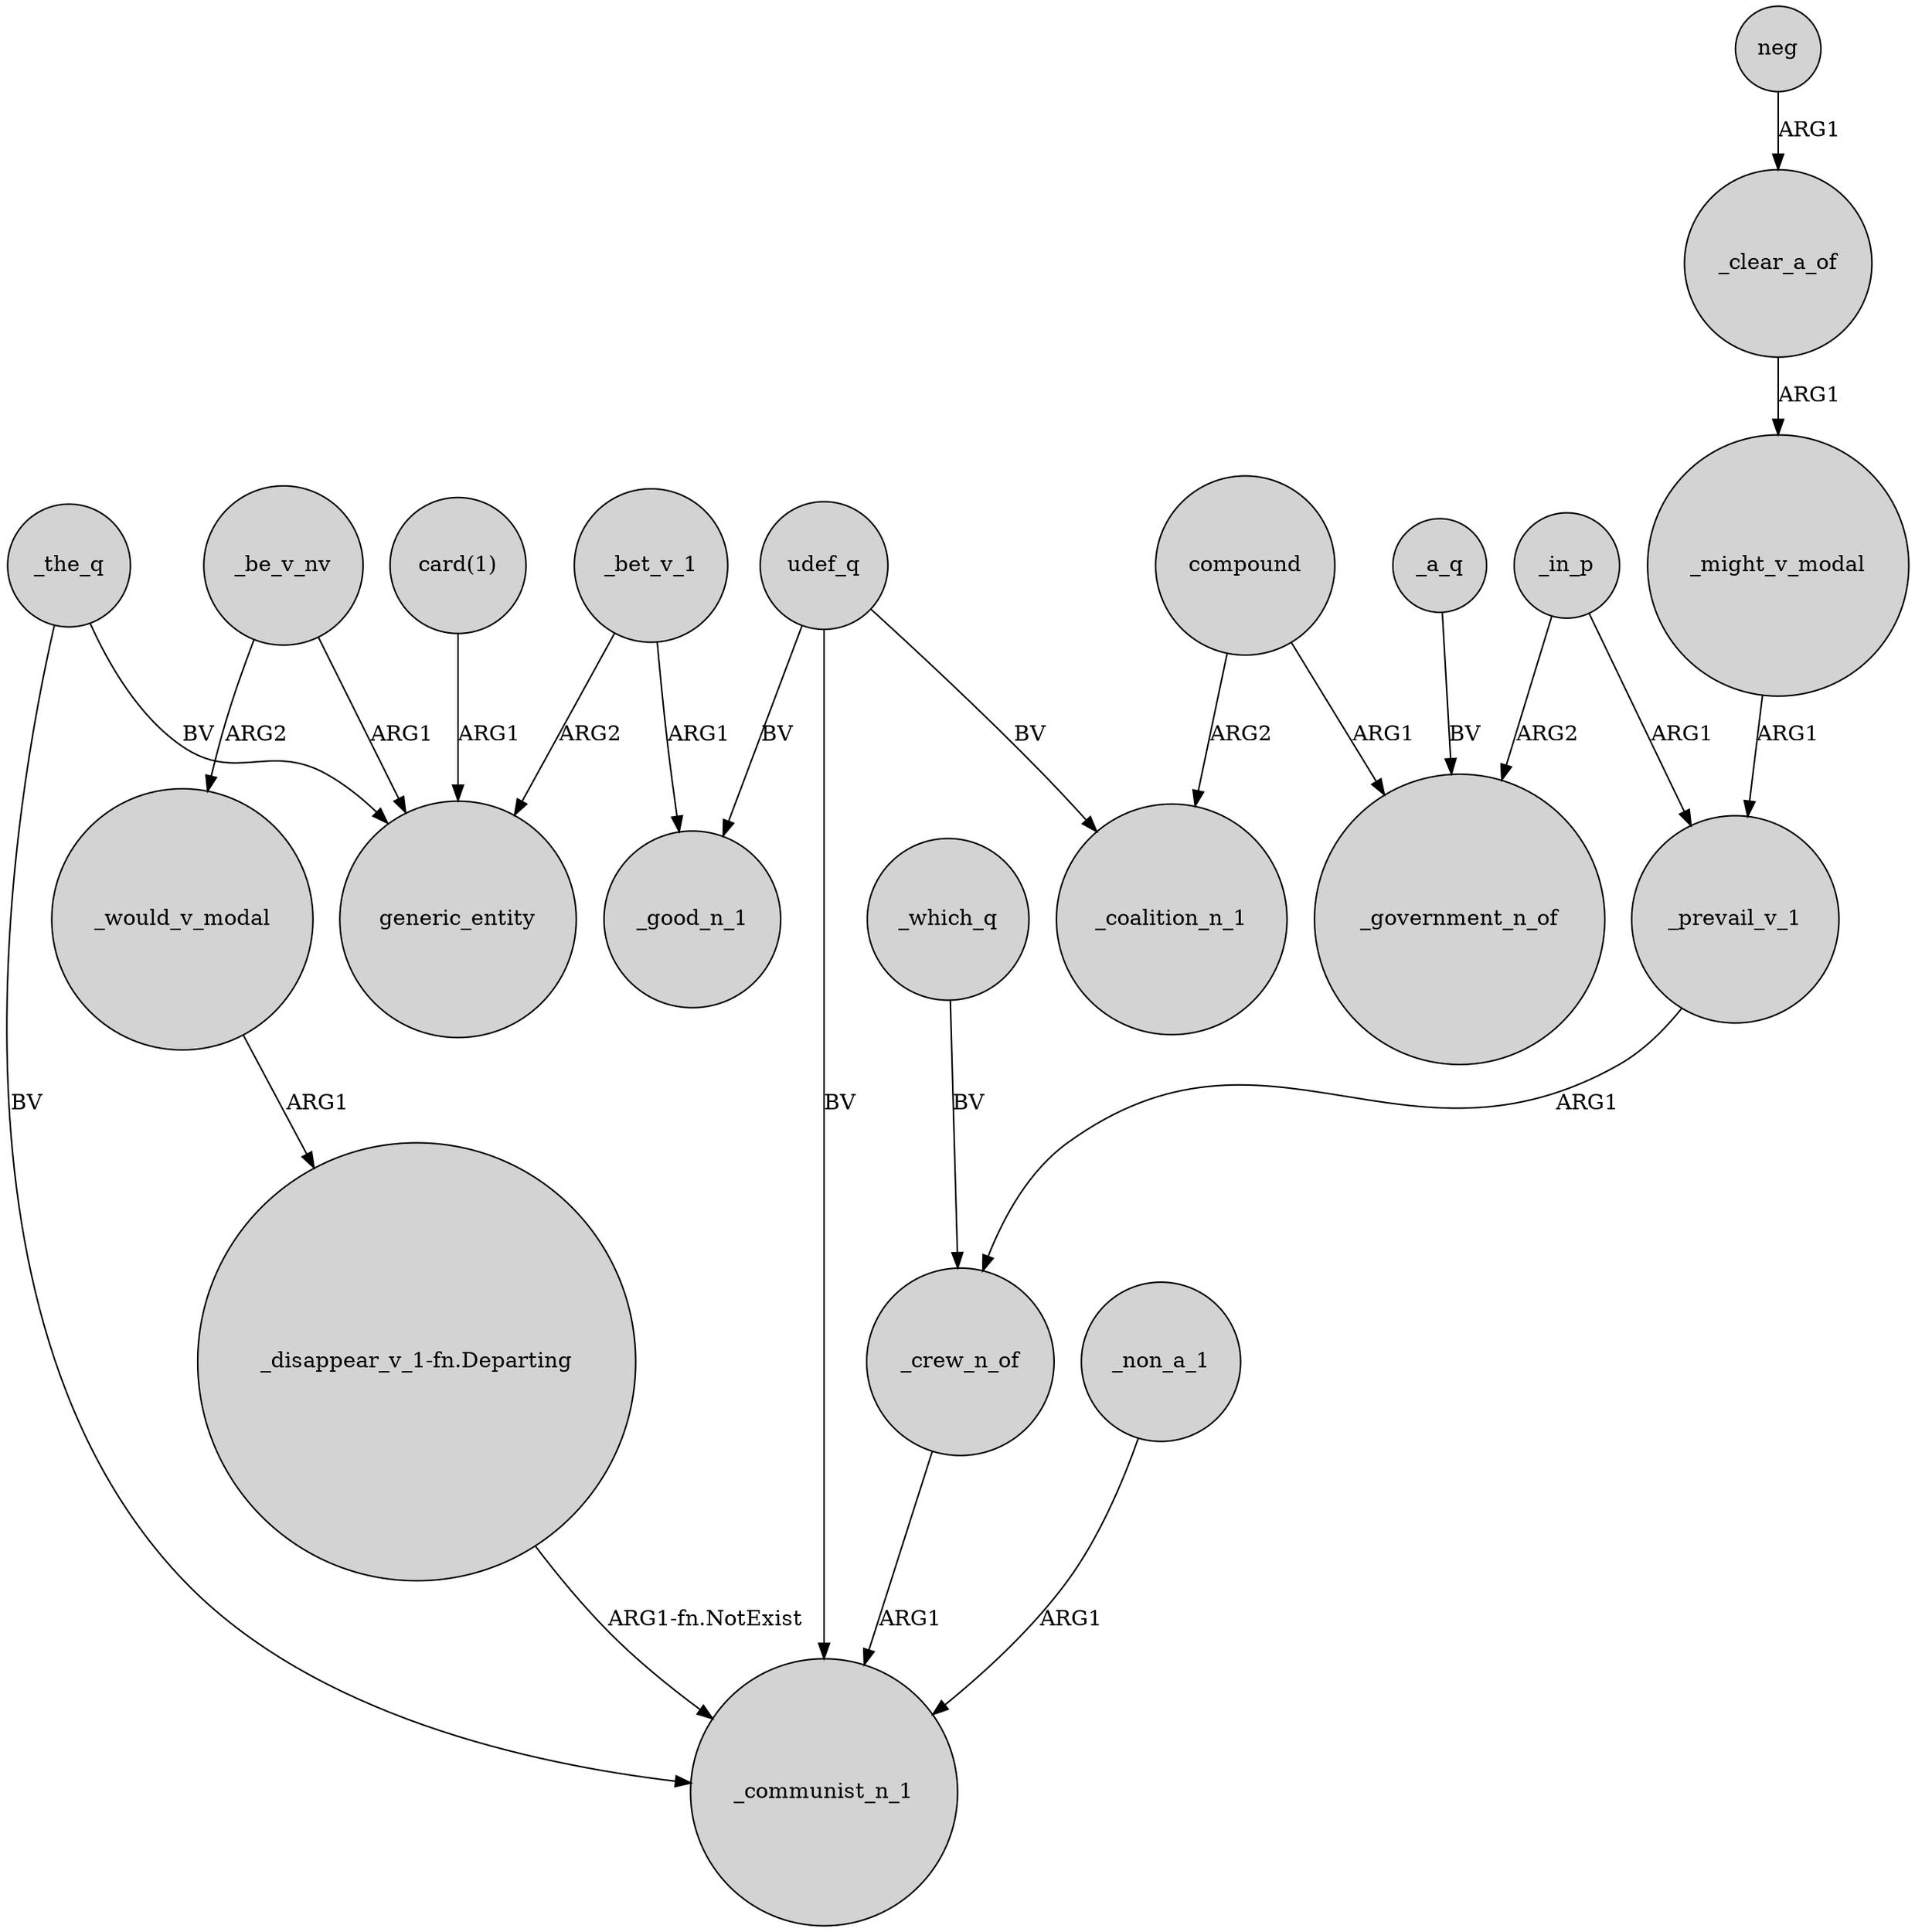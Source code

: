 digraph {
	node [shape=circle style=filled]
	_the_q -> generic_entity [label=BV]
	_might_v_modal -> _prevail_v_1 [label=ARG1]
	_in_p -> _prevail_v_1 [label=ARG1]
	compound -> _government_n_of [label=ARG1]
	_bet_v_1 -> generic_entity [label=ARG2]
	_which_q -> _crew_n_of [label=BV]
	_bet_v_1 -> _good_n_1 [label=ARG1]
	_prevail_v_1 -> _crew_n_of [label=ARG1]
	neg -> _clear_a_of [label=ARG1]
	_clear_a_of -> _might_v_modal [label=ARG1]
	udef_q -> _coalition_n_1 [label=BV]
	udef_q -> _communist_n_1 [label=BV]
	compound -> _coalition_n_1 [label=ARG2]
	_be_v_nv -> _would_v_modal [label=ARG2]
	_would_v_modal -> "_disappear_v_1-fn.Departing" [label=ARG1]
	"card(1)" -> generic_entity [label=ARG1]
	udef_q -> _good_n_1 [label=BV]
	"_disappear_v_1-fn.Departing" -> _communist_n_1 [label="ARG1-fn.NotExist"]
	_a_q -> _government_n_of [label=BV]
	_be_v_nv -> generic_entity [label=ARG1]
	_crew_n_of -> _communist_n_1 [label=ARG1]
	_in_p -> _government_n_of [label=ARG2]
	_the_q -> _communist_n_1 [label=BV]
	_non_a_1 -> _communist_n_1 [label=ARG1]
}
